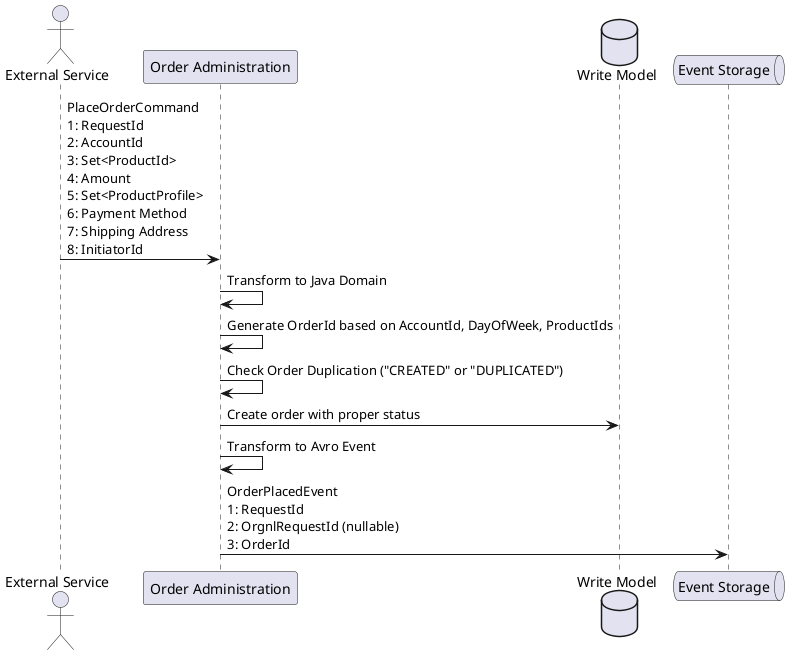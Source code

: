@startuml
'https://plantuml.com/sequence-diagram

actor "External Service" as ES
participant "Order Administration" as OA
database "Write Model" as WM
queue "Event Storage" as ESG

ES -> OA: PlaceOrderCommand\n1: RequestId\n2: AccountId\n3: Set<ProductId>\n4: Amount\n5: Set<ProductProfile>\n6: Payment Method\n7: Shipping Address\n8: InitiatorId
OA -> OA: Transform to Java Domain

OA -> OA: Generate OrderId based on AccountId, DayOfWeek, ProductIds

OA -> OA: Check Order Duplication ("CREATED" or "DUPLICATED")
OA -> WM: Create order with proper status

OA -> OA: Transform to Avro Event
OA -> ESG: OrderPlacedEvent\n1: RequestId\n2: OrgnlRequestId (nullable)\n3: OrderId

@enduml